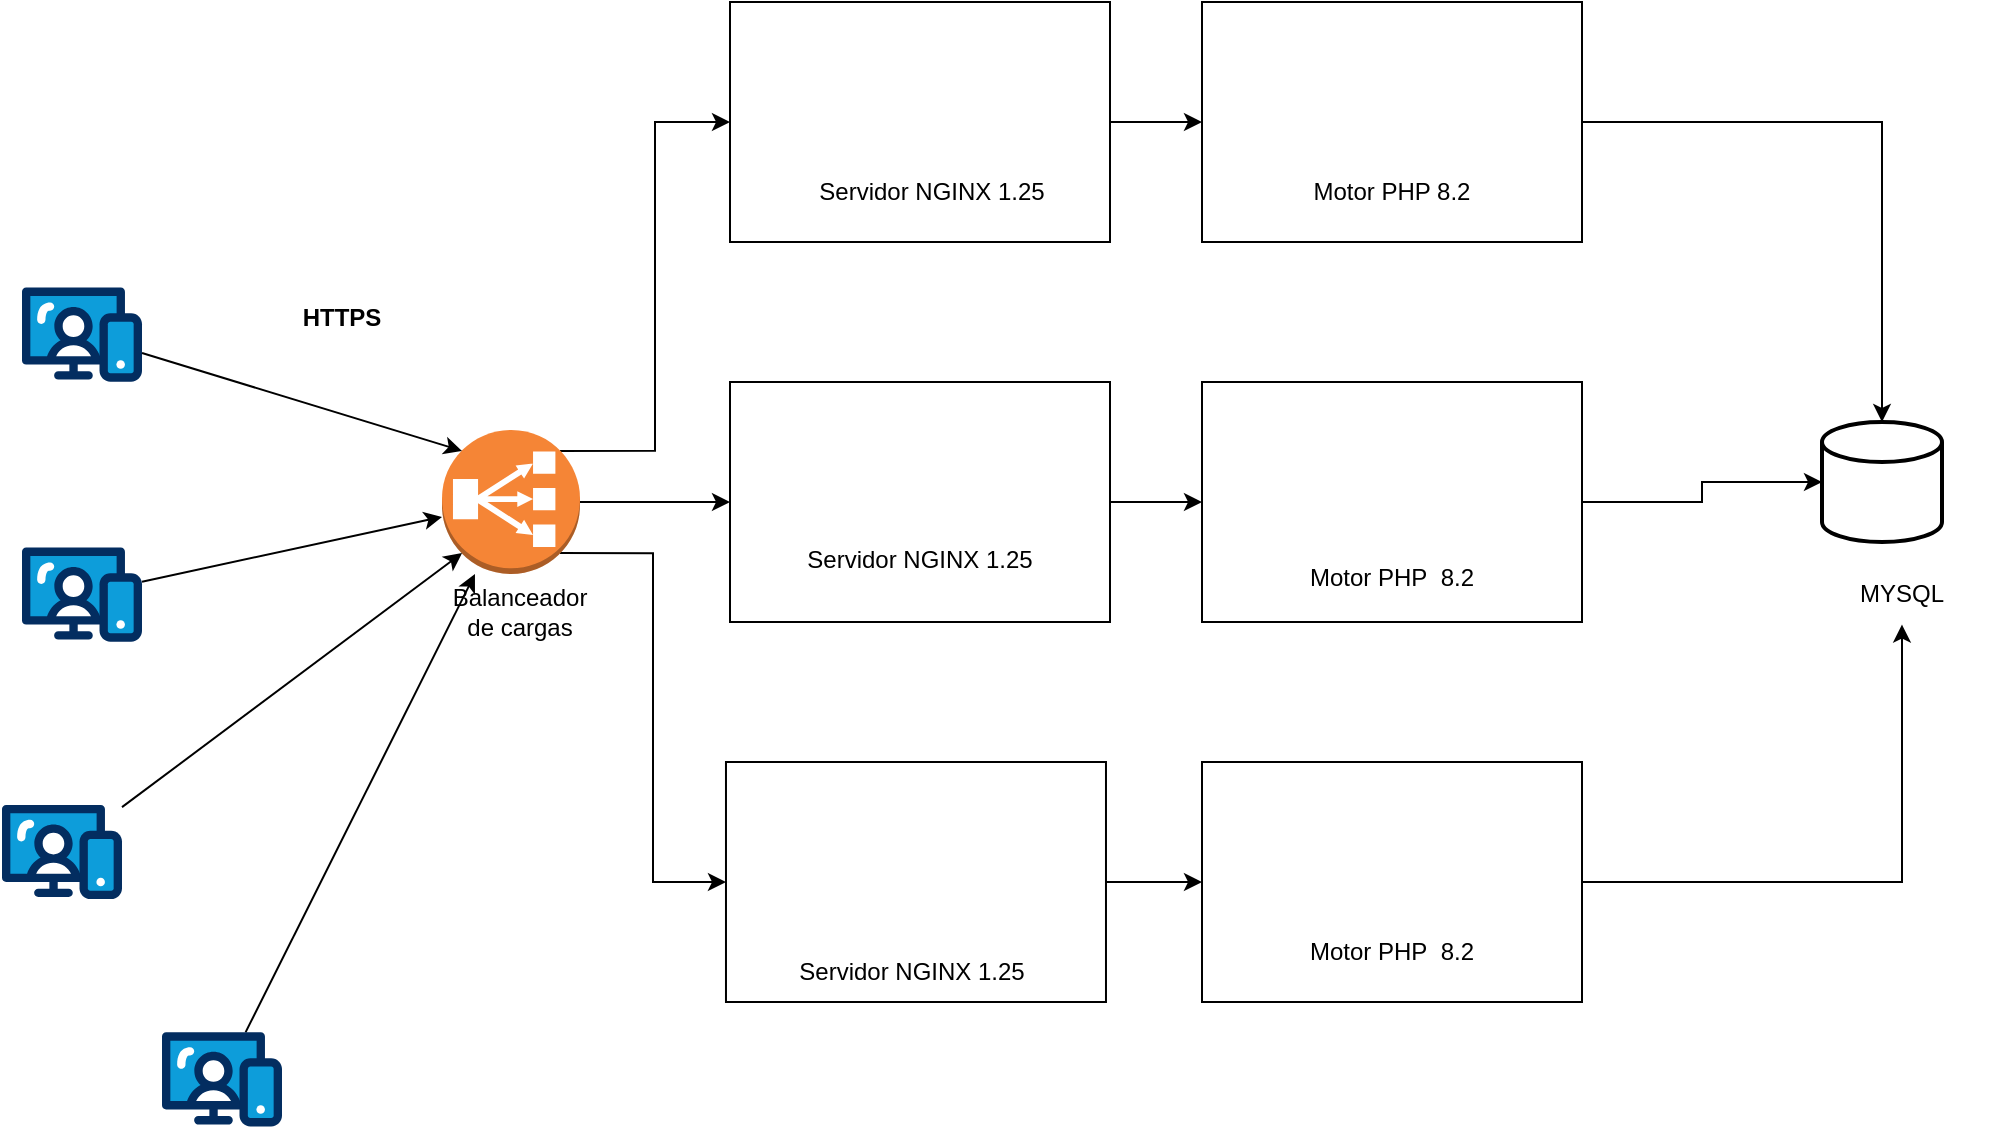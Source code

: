 <mxfile version="25.0.3">
  <diagram name="Página-1" id="eDZBM3wBQbMNhkqxGF81">
    <mxGraphModel dx="4018" dy="1689" grid="1" gridSize="10" guides="1" tooltips="1" connect="1" arrows="1" fold="1" page="1" pageScale="1" pageWidth="827" pageHeight="1169" math="0" shadow="0">
      <root>
        <mxCell id="0" />
        <mxCell id="1" parent="0" />
        <mxCell id="tJESwekX8MRuhSLFfp4C-1" value="" style="shape=image;verticalLabelPosition=bottom;labelBackgroundColor=default;verticalAlign=top;aspect=fixed;imageAspect=0;image=https://mms.businesswire.com/media/20180403006646/es/649373/23/NGINX-logo-cmyk-01.jpg;" vertex="1" parent="1">
          <mxGeometry x="-390" y="80" width="133.97" height="70" as="geometry" />
        </mxCell>
        <mxCell id="tJESwekX8MRuhSLFfp4C-28" style="edgeStyle=orthogonalEdgeStyle;rounded=0;orthogonalLoop=1;jettySize=auto;html=1;exitX=1;exitY=0.5;exitDx=0;exitDy=0;" edge="1" parent="1" source="tJESwekX8MRuhSLFfp4C-2" target="tJESwekX8MRuhSLFfp4C-24">
          <mxGeometry relative="1" as="geometry" />
        </mxCell>
        <mxCell id="tJESwekX8MRuhSLFfp4C-2" value="" style="rounded=0;whiteSpace=wrap;html=1;fillColor=none;" vertex="1" parent="1">
          <mxGeometry x="-416" y="70" width="190" height="120" as="geometry" />
        </mxCell>
        <mxCell id="tJESwekX8MRuhSLFfp4C-3" value="Servidor NGINX 1.25" style="text;html=1;align=center;verticalAlign=middle;whiteSpace=wrap;rounded=0;" vertex="1" parent="1">
          <mxGeometry x="-390" y="150" width="150" height="30" as="geometry" />
        </mxCell>
        <mxCell id="tJESwekX8MRuhSLFfp4C-4" value="" style="shape=image;verticalLabelPosition=bottom;labelBackgroundColor=default;verticalAlign=top;aspect=fixed;imageAspect=0;image=https://mms.businesswire.com/media/20180403006646/es/649373/23/NGINX-logo-cmyk-01.jpg;" vertex="1" parent="1">
          <mxGeometry x="-390" y="270" width="133.97" height="70" as="geometry" />
        </mxCell>
        <mxCell id="tJESwekX8MRuhSLFfp4C-35" style="edgeStyle=orthogonalEdgeStyle;rounded=0;orthogonalLoop=1;jettySize=auto;html=1;" edge="1" parent="1" source="tJESwekX8MRuhSLFfp4C-5" target="tJESwekX8MRuhSLFfp4C-29">
          <mxGeometry relative="1" as="geometry" />
        </mxCell>
        <mxCell id="tJESwekX8MRuhSLFfp4C-5" value="" style="rounded=0;whiteSpace=wrap;html=1;fillColor=none;" vertex="1" parent="1">
          <mxGeometry x="-416" y="260" width="190" height="120" as="geometry" />
        </mxCell>
        <mxCell id="tJESwekX8MRuhSLFfp4C-7" value="" style="shape=image;verticalLabelPosition=bottom;labelBackgroundColor=default;verticalAlign=top;aspect=fixed;imageAspect=0;image=https://mms.businesswire.com/media/20180403006646/es/649373/23/NGINX-logo-cmyk-01.jpg;" vertex="1" parent="1">
          <mxGeometry x="-392.01" y="460" width="133.97" height="70" as="geometry" />
        </mxCell>
        <mxCell id="tJESwekX8MRuhSLFfp4C-36" style="edgeStyle=orthogonalEdgeStyle;rounded=0;orthogonalLoop=1;jettySize=auto;html=1;entryX=0;entryY=0.5;entryDx=0;entryDy=0;" edge="1" parent="1" source="tJESwekX8MRuhSLFfp4C-8" target="tJESwekX8MRuhSLFfp4C-32">
          <mxGeometry relative="1" as="geometry" />
        </mxCell>
        <mxCell id="tJESwekX8MRuhSLFfp4C-8" value="" style="rounded=0;whiteSpace=wrap;html=1;fillColor=none;" vertex="1" parent="1">
          <mxGeometry x="-418.01" y="450" width="190" height="120" as="geometry" />
        </mxCell>
        <mxCell id="tJESwekX8MRuhSLFfp4C-12" style="edgeStyle=orthogonalEdgeStyle;rounded=0;orthogonalLoop=1;jettySize=auto;html=1;exitX=0.855;exitY=0.145;exitDx=0;exitDy=0;exitPerimeter=0;entryX=0;entryY=0.5;entryDx=0;entryDy=0;" edge="1" parent="1" source="tJESwekX8MRuhSLFfp4C-10" target="tJESwekX8MRuhSLFfp4C-2">
          <mxGeometry relative="1" as="geometry" />
        </mxCell>
        <mxCell id="tJESwekX8MRuhSLFfp4C-13" style="edgeStyle=orthogonalEdgeStyle;rounded=0;orthogonalLoop=1;jettySize=auto;html=1;exitX=1;exitY=0.5;exitDx=0;exitDy=0;exitPerimeter=0;entryX=0;entryY=0.5;entryDx=0;entryDy=0;" edge="1" parent="1" source="tJESwekX8MRuhSLFfp4C-10" target="tJESwekX8MRuhSLFfp4C-5">
          <mxGeometry relative="1" as="geometry" />
        </mxCell>
        <mxCell id="tJESwekX8MRuhSLFfp4C-14" style="edgeStyle=orthogonalEdgeStyle;rounded=0;orthogonalLoop=1;jettySize=auto;html=1;exitX=0.855;exitY=0.855;exitDx=0;exitDy=0;exitPerimeter=0;entryX=0;entryY=0.5;entryDx=0;entryDy=0;" edge="1" parent="1" source="tJESwekX8MRuhSLFfp4C-10" target="tJESwekX8MRuhSLFfp4C-8">
          <mxGeometry relative="1" as="geometry" />
        </mxCell>
        <mxCell id="tJESwekX8MRuhSLFfp4C-10" value="" style="outlineConnect=0;dashed=0;verticalLabelPosition=bottom;verticalAlign=top;align=center;html=1;shape=mxgraph.aws3.classic_load_balancer;fillColor=#F58536;gradientColor=none;" vertex="1" parent="1">
          <mxGeometry x="-560" y="284" width="69" height="72" as="geometry" />
        </mxCell>
        <mxCell id="tJESwekX8MRuhSLFfp4C-11" value="Balanceador de cargas" style="text;html=1;align=center;verticalAlign=middle;whiteSpace=wrap;rounded=0;" vertex="1" parent="1">
          <mxGeometry x="-551" y="360" width="60" height="30" as="geometry" />
        </mxCell>
        <mxCell id="tJESwekX8MRuhSLFfp4C-15" value="" style="verticalLabelPosition=bottom;aspect=fixed;html=1;shape=mxgraph.salesforce.web;" vertex="1" parent="1">
          <mxGeometry x="-770" y="212.6" width="60" height="47.4" as="geometry" />
        </mxCell>
        <mxCell id="tJESwekX8MRuhSLFfp4C-20" style="rounded=0;orthogonalLoop=1;jettySize=auto;html=1;" edge="1" parent="1" source="tJESwekX8MRuhSLFfp4C-16" target="tJESwekX8MRuhSLFfp4C-10">
          <mxGeometry relative="1" as="geometry" />
        </mxCell>
        <mxCell id="tJESwekX8MRuhSLFfp4C-16" value="" style="verticalLabelPosition=bottom;aspect=fixed;html=1;shape=mxgraph.salesforce.web;" vertex="1" parent="1">
          <mxGeometry x="-770" y="342.6" width="60" height="47.4" as="geometry" />
        </mxCell>
        <mxCell id="tJESwekX8MRuhSLFfp4C-21" style="rounded=0;orthogonalLoop=1;jettySize=auto;html=1;entryX=0.145;entryY=0.855;entryDx=0;entryDy=0;entryPerimeter=0;" edge="1" parent="1" source="tJESwekX8MRuhSLFfp4C-17" target="tJESwekX8MRuhSLFfp4C-10">
          <mxGeometry relative="1" as="geometry" />
        </mxCell>
        <mxCell id="tJESwekX8MRuhSLFfp4C-17" value="" style="verticalLabelPosition=bottom;aspect=fixed;html=1;shape=mxgraph.salesforce.web;" vertex="1" parent="1">
          <mxGeometry x="-780" y="471.3" width="60" height="47.4" as="geometry" />
        </mxCell>
        <mxCell id="tJESwekX8MRuhSLFfp4C-22" style="rounded=0;orthogonalLoop=1;jettySize=auto;html=1;" edge="1" parent="1" source="tJESwekX8MRuhSLFfp4C-18" target="tJESwekX8MRuhSLFfp4C-10">
          <mxGeometry relative="1" as="geometry" />
        </mxCell>
        <mxCell id="tJESwekX8MRuhSLFfp4C-18" value="" style="verticalLabelPosition=bottom;aspect=fixed;html=1;shape=mxgraph.salesforce.web;" vertex="1" parent="1">
          <mxGeometry x="-700" y="585" width="60" height="47.4" as="geometry" />
        </mxCell>
        <mxCell id="tJESwekX8MRuhSLFfp4C-19" style="rounded=0;orthogonalLoop=1;jettySize=auto;html=1;entryX=0.145;entryY=0.145;entryDx=0;entryDy=0;entryPerimeter=0;" edge="1" parent="1" source="tJESwekX8MRuhSLFfp4C-15" target="tJESwekX8MRuhSLFfp4C-10">
          <mxGeometry relative="1" as="geometry" />
        </mxCell>
        <mxCell id="tJESwekX8MRuhSLFfp4C-23" value="&lt;b&gt;HTTPS&lt;/b&gt;" style="text;html=1;align=center;verticalAlign=middle;whiteSpace=wrap;rounded=0;" vertex="1" parent="1">
          <mxGeometry x="-640" y="212.6" width="60" height="30" as="geometry" />
        </mxCell>
        <mxCell id="tJESwekX8MRuhSLFfp4C-24" value="" style="rounded=0;whiteSpace=wrap;html=1;fillColor=none;" vertex="1" parent="1">
          <mxGeometry x="-180" y="70" width="190" height="120" as="geometry" />
        </mxCell>
        <mxCell id="tJESwekX8MRuhSLFfp4C-25" value="" style="shape=image;verticalLabelPosition=bottom;labelBackgroundColor=default;verticalAlign=top;aspect=fixed;imageAspect=0;image=https://nestrategia.com/wp-content/uploads/2019/04/php-desarrollo-web.png;" vertex="1" parent="1">
          <mxGeometry x="-150" y="86.3" width="147.99" height="57.4" as="geometry" />
        </mxCell>
        <mxCell id="tJESwekX8MRuhSLFfp4C-26" value="Motor PHP 8.2" style="text;html=1;align=center;verticalAlign=middle;whiteSpace=wrap;rounded=0;" vertex="1" parent="1">
          <mxGeometry x="-135" y="150" width="100" height="30" as="geometry" />
        </mxCell>
        <mxCell id="tJESwekX8MRuhSLFfp4C-29" value="" style="rounded=0;whiteSpace=wrap;html=1;fillColor=none;" vertex="1" parent="1">
          <mxGeometry x="-180" y="260" width="190" height="120" as="geometry" />
        </mxCell>
        <mxCell id="tJESwekX8MRuhSLFfp4C-30" value="" style="shape=image;verticalLabelPosition=bottom;labelBackgroundColor=default;verticalAlign=top;aspect=fixed;imageAspect=0;image=https://nestrategia.com/wp-content/uploads/2019/04/php-desarrollo-web.png;" vertex="1" parent="1">
          <mxGeometry x="-150" y="276.3" width="147.99" height="57.4" as="geometry" />
        </mxCell>
        <mxCell id="tJESwekX8MRuhSLFfp4C-31" value="Motor PHP&amp;nbsp;&amp;nbsp;8.2" style="text;html=1;align=center;verticalAlign=middle;whiteSpace=wrap;rounded=0;" vertex="1" parent="1">
          <mxGeometry x="-135" y="342.6" width="100" height="30" as="geometry" />
        </mxCell>
        <mxCell id="tJESwekX8MRuhSLFfp4C-43" style="edgeStyle=orthogonalEdgeStyle;rounded=0;orthogonalLoop=1;jettySize=auto;html=1;exitX=1;exitY=0.5;exitDx=0;exitDy=0;" edge="1" parent="1" source="tJESwekX8MRuhSLFfp4C-32" target="tJESwekX8MRuhSLFfp4C-38">
          <mxGeometry relative="1" as="geometry" />
        </mxCell>
        <mxCell id="tJESwekX8MRuhSLFfp4C-32" value="" style="rounded=0;whiteSpace=wrap;html=1;fillColor=none;" vertex="1" parent="1">
          <mxGeometry x="-180" y="450" width="190" height="120" as="geometry" />
        </mxCell>
        <mxCell id="tJESwekX8MRuhSLFfp4C-33" value="" style="shape=image;verticalLabelPosition=bottom;labelBackgroundColor=default;verticalAlign=top;aspect=fixed;imageAspect=0;image=https://nestrategia.com/wp-content/uploads/2019/04/php-desarrollo-web.png;" vertex="1" parent="1">
          <mxGeometry x="-150" y="466.3" width="147.99" height="57.4" as="geometry" />
        </mxCell>
        <mxCell id="tJESwekX8MRuhSLFfp4C-34" value="Motor PHP&amp;nbsp;&amp;nbsp;8.2" style="text;html=1;align=center;verticalAlign=middle;whiteSpace=wrap;rounded=0;" vertex="1" parent="1">
          <mxGeometry x="-135" y="530" width="100" height="30" as="geometry" />
        </mxCell>
        <mxCell id="tJESwekX8MRuhSLFfp4C-37" value="" style="strokeWidth=2;html=1;shape=mxgraph.flowchart.database;whiteSpace=wrap;" vertex="1" parent="1">
          <mxGeometry x="130" y="280" width="60" height="60" as="geometry" />
        </mxCell>
        <mxCell id="tJESwekX8MRuhSLFfp4C-38" value="MYSQL" style="text;html=1;align=center;verticalAlign=middle;whiteSpace=wrap;rounded=0;" vertex="1" parent="1">
          <mxGeometry x="120" y="351.3" width="100" height="30" as="geometry" />
        </mxCell>
        <mxCell id="tJESwekX8MRuhSLFfp4C-39" value="Servidor NGINX 1.25" style="text;html=1;align=center;verticalAlign=middle;whiteSpace=wrap;rounded=0;" vertex="1" parent="1">
          <mxGeometry x="-396" y="333.7" width="150" height="30" as="geometry" />
        </mxCell>
        <mxCell id="tJESwekX8MRuhSLFfp4C-40" value="Servidor NGINX 1.25" style="text;html=1;align=center;verticalAlign=middle;whiteSpace=wrap;rounded=0;" vertex="1" parent="1">
          <mxGeometry x="-400.03" y="540" width="150" height="30" as="geometry" />
        </mxCell>
        <mxCell id="tJESwekX8MRuhSLFfp4C-41" style="edgeStyle=orthogonalEdgeStyle;rounded=0;orthogonalLoop=1;jettySize=auto;html=1;exitX=1;exitY=0.5;exitDx=0;exitDy=0;entryX=0.5;entryY=0;entryDx=0;entryDy=0;entryPerimeter=0;" edge="1" parent="1" source="tJESwekX8MRuhSLFfp4C-24" target="tJESwekX8MRuhSLFfp4C-37">
          <mxGeometry relative="1" as="geometry" />
        </mxCell>
        <mxCell id="tJESwekX8MRuhSLFfp4C-42" style="edgeStyle=orthogonalEdgeStyle;rounded=0;orthogonalLoop=1;jettySize=auto;html=1;exitX=1;exitY=0.5;exitDx=0;exitDy=0;entryX=0;entryY=0.5;entryDx=0;entryDy=0;entryPerimeter=0;" edge="1" parent="1" source="tJESwekX8MRuhSLFfp4C-29" target="tJESwekX8MRuhSLFfp4C-37">
          <mxGeometry relative="1" as="geometry" />
        </mxCell>
      </root>
    </mxGraphModel>
  </diagram>
</mxfile>
